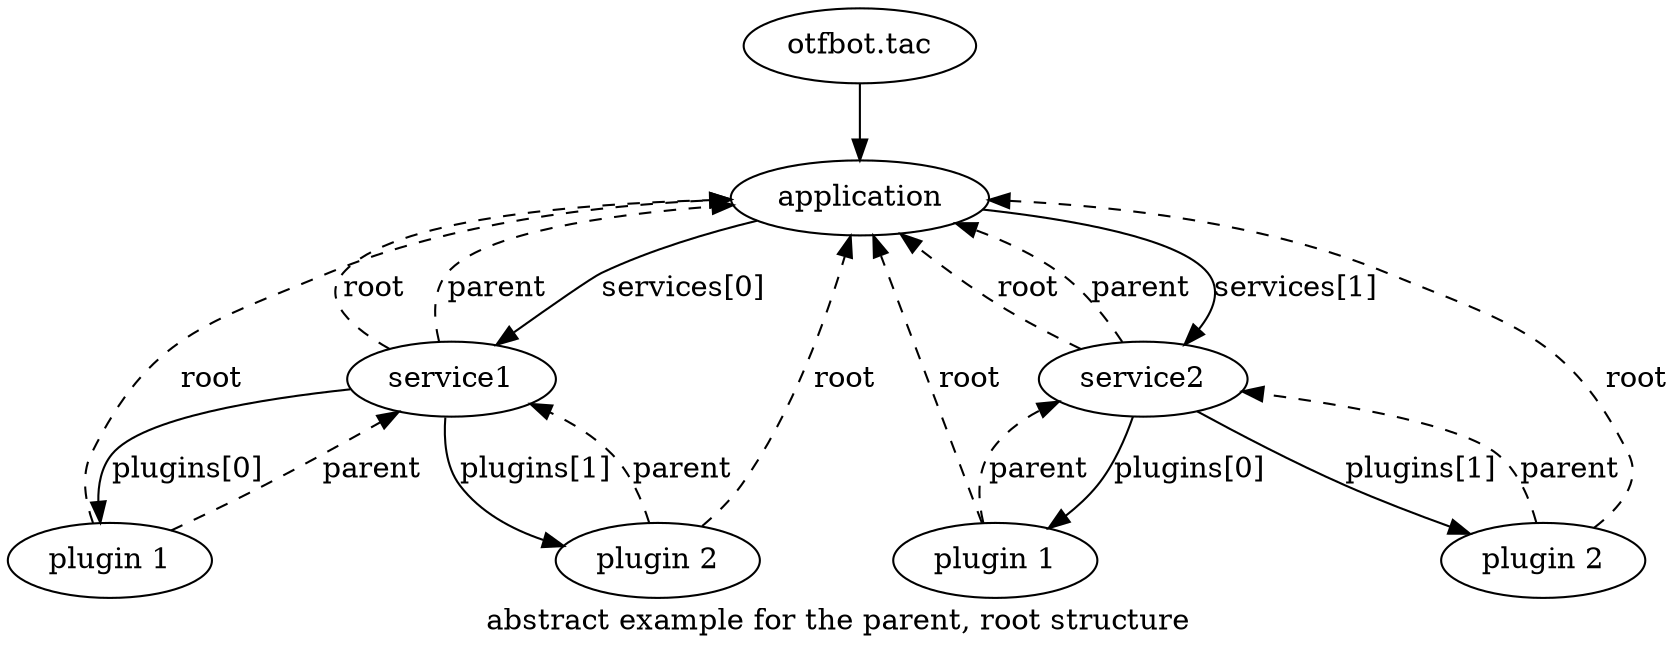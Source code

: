 digraph references {
    "otfbot.tac" -> application
    application
    label="abstract example for the parent, root structure"
    application -> service1 [label="services[0]"]
    application -> service2 [label="services[1]"]
    service1 -> application [label="root",style="dashed"]
    service1 -> application [label="parent",style="dashed"]
    service2 -> application [label="root",style="dashed"]
    service2 -> application [label="parent",style="dashed"]
    plugins1_1[label="plugin 1"]
    plugins1_2[label="plugin 2"]
    plugins2_1[label="plugin 1"]
    plugins2_2[label="plugin 2"]
    service1 -> plugins1_1 [label="plugins[0]"]
    service1 -> plugins1_2 [label="plugins[1]"]
    service2 -> plugins2_1 [label="plugins[0]"]
    service2 -> plugins2_2 [label="plugins[1]"]
    plugins1_1 -> service1 [label="parent",style="dashed"]
    plugins1_1 -> application [label="root",style="dashed"]
    plugins1_2 -> service1 [label="parent",style="dashed"]
    plugins1_2 -> application [label="root",style="dashed"]
    plugins2_1 -> service2 [label="parent",style="dashed"]
    plugins2_1 -> application [label="root",style="dashed"]
    plugins2_2 -> service2 [label="parent",style="dashed"]
    plugins2_2 -> application [label="root",style="dashed"]
}
